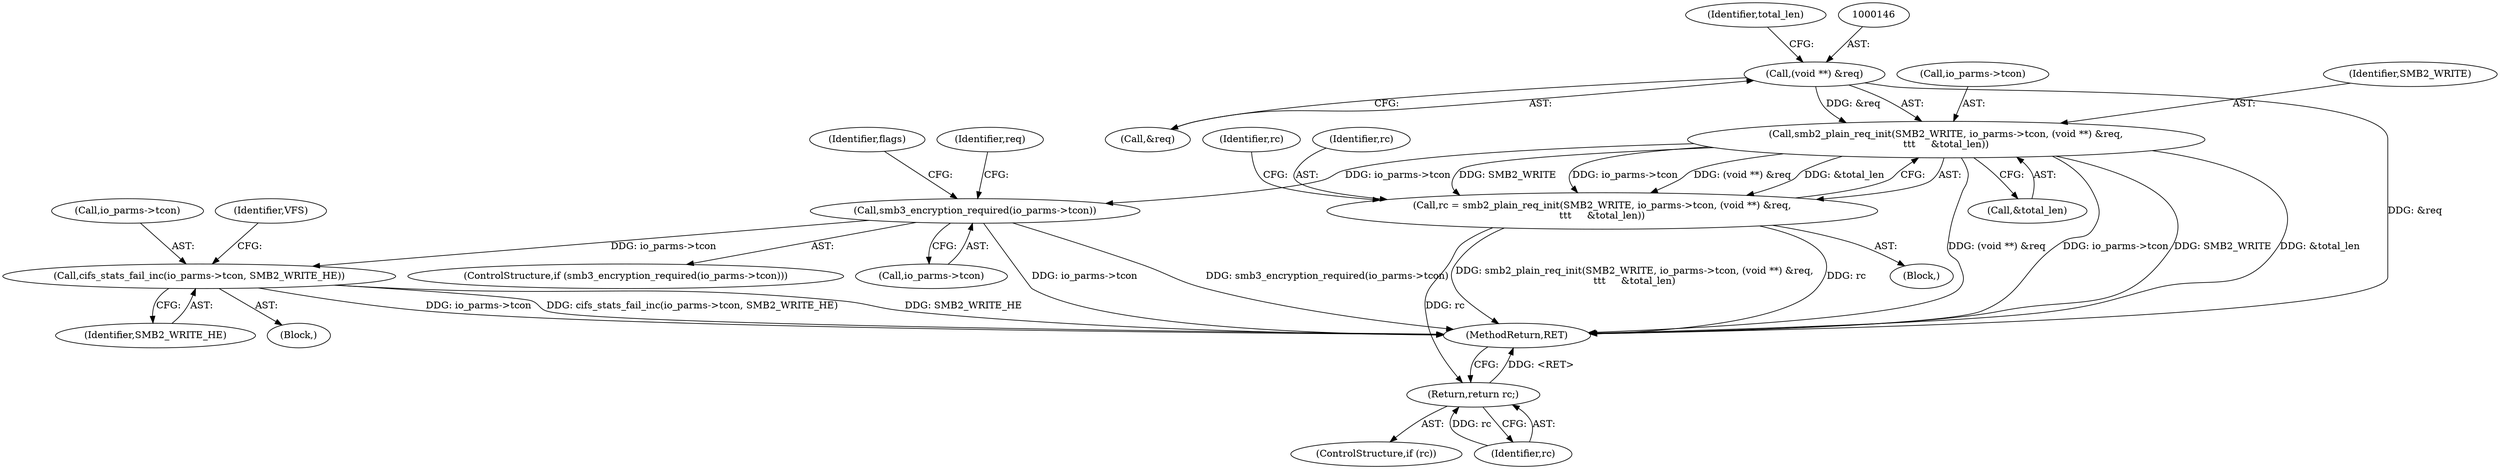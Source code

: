 digraph "0_linux_6a3eb3360667170988f8a6477f6686242061488a@pointer" {
"1000145" [label="(Call,(void **) &req)"];
"1000140" [label="(Call,smb2_plain_req_init(SMB2_WRITE, io_parms->tcon, (void **) &req,\n\t\t\t     &total_len))"];
"1000138" [label="(Call,rc = smb2_plain_req_init(SMB2_WRITE, io_parms->tcon, (void **) &req,\n\t\t\t     &total_len))"];
"1000153" [label="(Return,return rc;)"];
"1000169" [label="(Call,smb3_encryption_required(io_parms->tcon))"];
"1000345" [label="(Call,cifs_stats_fail_inc(io_parms->tcon, SMB2_WRITE_HE))"];
"1000151" [label="(ControlStructure,if (rc))"];
"1000150" [label="(Identifier,total_len)"];
"1000154" [label="(Identifier,rc)"];
"1000141" [label="(Identifier,SMB2_WRITE)"];
"1000142" [label="(Call,io_parms->tcon)"];
"1000169" [label="(Call,smb3_encryption_required(io_parms->tcon))"];
"1000345" [label="(Call,cifs_stats_fail_inc(io_parms->tcon, SMB2_WRITE_HE))"];
"1000139" [label="(Identifier,rc)"];
"1000140" [label="(Call,smb2_plain_req_init(SMB2_WRITE, io_parms->tcon, (void **) &req,\n\t\t\t     &total_len))"];
"1000153" [label="(Return,return rc;)"];
"1000346" [label="(Call,io_parms->tcon)"];
"1000174" [label="(Identifier,flags)"];
"1000107" [label="(Block,)"];
"1000349" [label="(Identifier,SMB2_WRITE_HE)"];
"1000179" [label="(Identifier,req)"];
"1000147" [label="(Call,&req)"];
"1000138" [label="(Call,rc = smb2_plain_req_init(SMB2_WRITE, io_parms->tcon, (void **) &req,\n\t\t\t     &total_len))"];
"1000145" [label="(Call,(void **) &req)"];
"1000152" [label="(Identifier,rc)"];
"1000170" [label="(Call,io_parms->tcon)"];
"1000392" [label="(MethodReturn,RET)"];
"1000149" [label="(Call,&total_len)"];
"1000168" [label="(ControlStructure,if (smb3_encryption_required(io_parms->tcon)))"];
"1000351" [label="(Identifier,VFS)"];
"1000320" [label="(Block,)"];
"1000145" -> "1000140"  [label="AST: "];
"1000145" -> "1000147"  [label="CFG: "];
"1000146" -> "1000145"  [label="AST: "];
"1000147" -> "1000145"  [label="AST: "];
"1000150" -> "1000145"  [label="CFG: "];
"1000145" -> "1000392"  [label="DDG: &req"];
"1000145" -> "1000140"  [label="DDG: &req"];
"1000140" -> "1000138"  [label="AST: "];
"1000140" -> "1000149"  [label="CFG: "];
"1000141" -> "1000140"  [label="AST: "];
"1000142" -> "1000140"  [label="AST: "];
"1000149" -> "1000140"  [label="AST: "];
"1000138" -> "1000140"  [label="CFG: "];
"1000140" -> "1000392"  [label="DDG: io_parms->tcon"];
"1000140" -> "1000392"  [label="DDG: SMB2_WRITE"];
"1000140" -> "1000392"  [label="DDG: &total_len"];
"1000140" -> "1000392"  [label="DDG: (void **) &req"];
"1000140" -> "1000138"  [label="DDG: SMB2_WRITE"];
"1000140" -> "1000138"  [label="DDG: io_parms->tcon"];
"1000140" -> "1000138"  [label="DDG: (void **) &req"];
"1000140" -> "1000138"  [label="DDG: &total_len"];
"1000140" -> "1000169"  [label="DDG: io_parms->tcon"];
"1000138" -> "1000107"  [label="AST: "];
"1000139" -> "1000138"  [label="AST: "];
"1000152" -> "1000138"  [label="CFG: "];
"1000138" -> "1000392"  [label="DDG: rc"];
"1000138" -> "1000392"  [label="DDG: smb2_plain_req_init(SMB2_WRITE, io_parms->tcon, (void **) &req,\n\t\t\t     &total_len)"];
"1000138" -> "1000153"  [label="DDG: rc"];
"1000153" -> "1000151"  [label="AST: "];
"1000153" -> "1000154"  [label="CFG: "];
"1000154" -> "1000153"  [label="AST: "];
"1000392" -> "1000153"  [label="CFG: "];
"1000153" -> "1000392"  [label="DDG: <RET>"];
"1000154" -> "1000153"  [label="DDG: rc"];
"1000169" -> "1000168"  [label="AST: "];
"1000169" -> "1000170"  [label="CFG: "];
"1000170" -> "1000169"  [label="AST: "];
"1000174" -> "1000169"  [label="CFG: "];
"1000179" -> "1000169"  [label="CFG: "];
"1000169" -> "1000392"  [label="DDG: smb3_encryption_required(io_parms->tcon)"];
"1000169" -> "1000392"  [label="DDG: io_parms->tcon"];
"1000169" -> "1000345"  [label="DDG: io_parms->tcon"];
"1000345" -> "1000320"  [label="AST: "];
"1000345" -> "1000349"  [label="CFG: "];
"1000346" -> "1000345"  [label="AST: "];
"1000349" -> "1000345"  [label="AST: "];
"1000351" -> "1000345"  [label="CFG: "];
"1000345" -> "1000392"  [label="DDG: SMB2_WRITE_HE"];
"1000345" -> "1000392"  [label="DDG: io_parms->tcon"];
"1000345" -> "1000392"  [label="DDG: cifs_stats_fail_inc(io_parms->tcon, SMB2_WRITE_HE)"];
}
